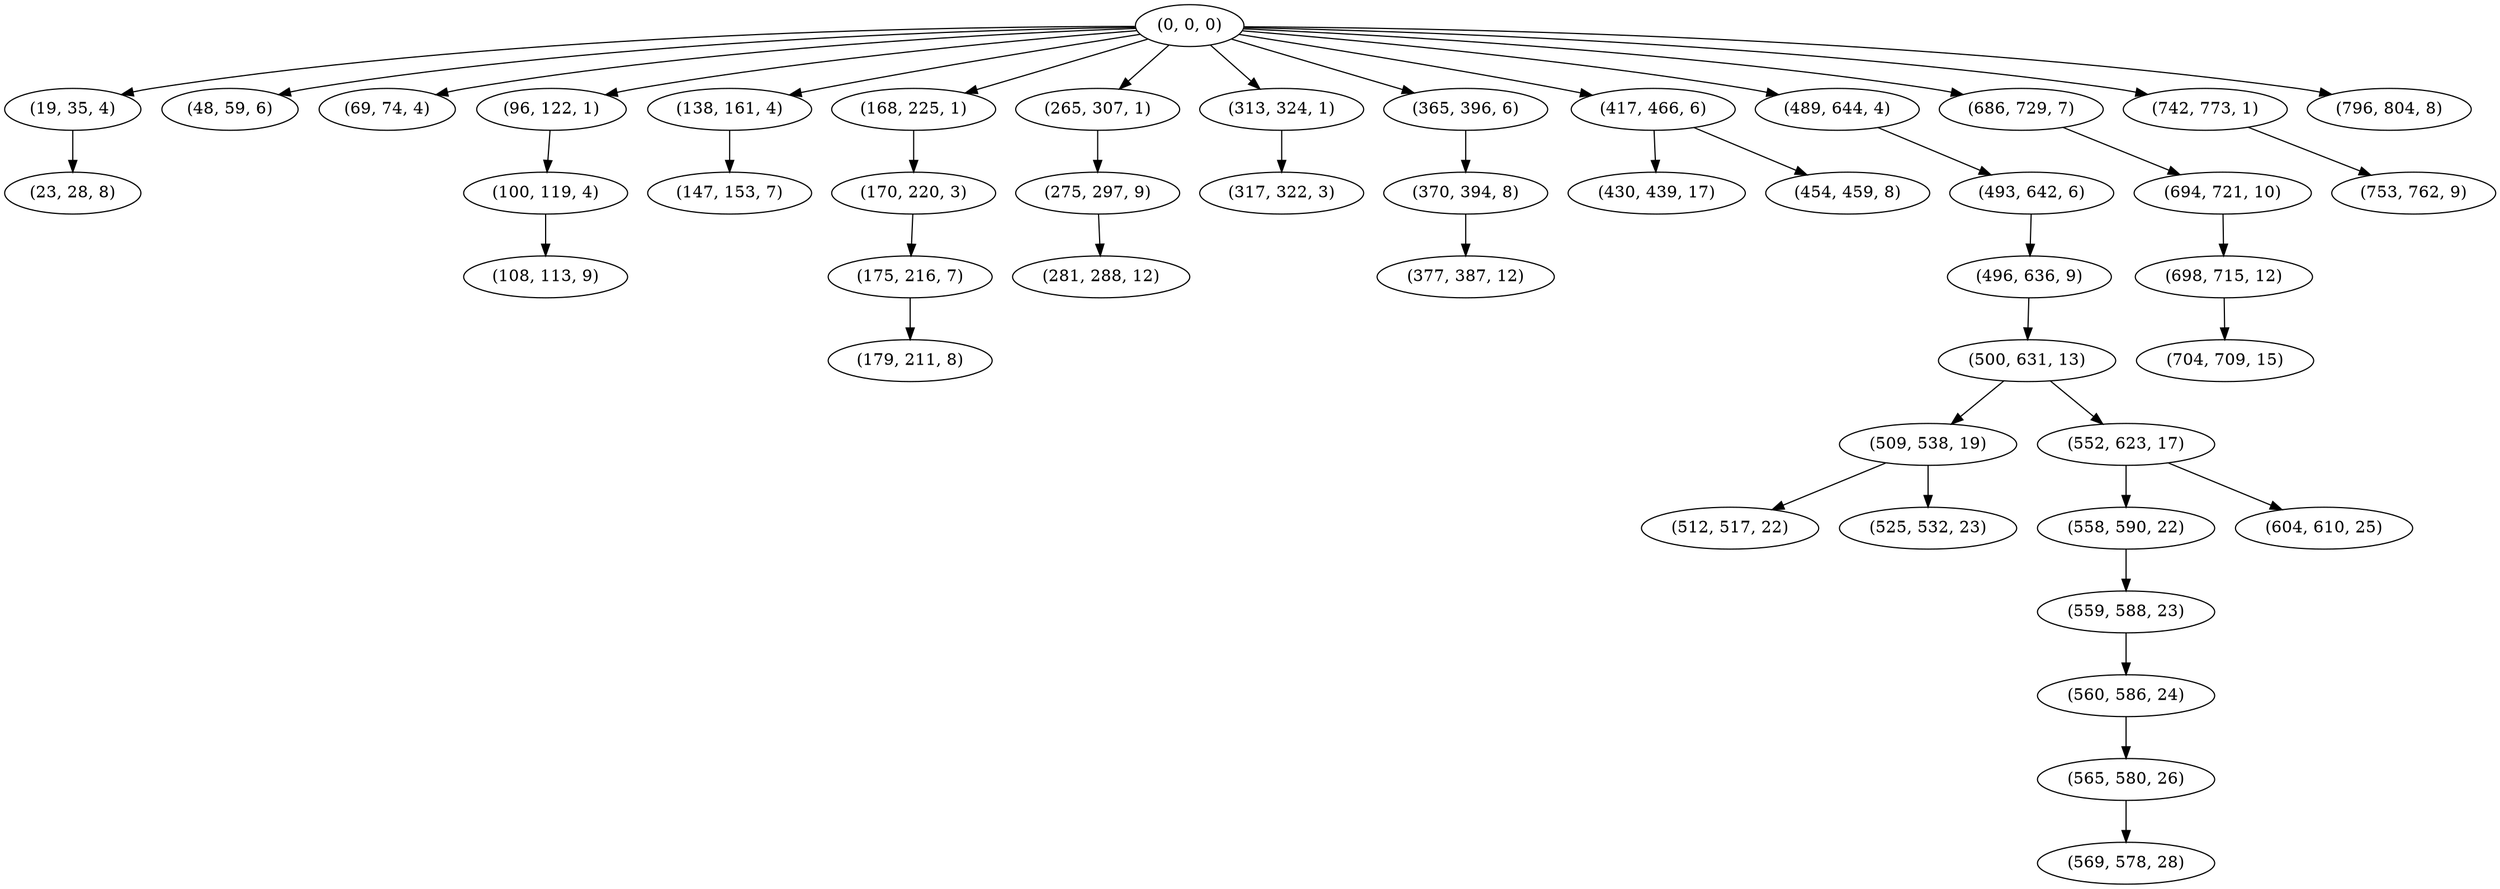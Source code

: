 digraph tree {
    "(0, 0, 0)";
    "(19, 35, 4)";
    "(23, 28, 8)";
    "(48, 59, 6)";
    "(69, 74, 4)";
    "(96, 122, 1)";
    "(100, 119, 4)";
    "(108, 113, 9)";
    "(138, 161, 4)";
    "(147, 153, 7)";
    "(168, 225, 1)";
    "(170, 220, 3)";
    "(175, 216, 7)";
    "(179, 211, 8)";
    "(265, 307, 1)";
    "(275, 297, 9)";
    "(281, 288, 12)";
    "(313, 324, 1)";
    "(317, 322, 3)";
    "(365, 396, 6)";
    "(370, 394, 8)";
    "(377, 387, 12)";
    "(417, 466, 6)";
    "(430, 439, 17)";
    "(454, 459, 8)";
    "(489, 644, 4)";
    "(493, 642, 6)";
    "(496, 636, 9)";
    "(500, 631, 13)";
    "(509, 538, 19)";
    "(512, 517, 22)";
    "(525, 532, 23)";
    "(552, 623, 17)";
    "(558, 590, 22)";
    "(559, 588, 23)";
    "(560, 586, 24)";
    "(565, 580, 26)";
    "(569, 578, 28)";
    "(604, 610, 25)";
    "(686, 729, 7)";
    "(694, 721, 10)";
    "(698, 715, 12)";
    "(704, 709, 15)";
    "(742, 773, 1)";
    "(753, 762, 9)";
    "(796, 804, 8)";
    "(0, 0, 0)" -> "(19, 35, 4)";
    "(0, 0, 0)" -> "(48, 59, 6)";
    "(0, 0, 0)" -> "(69, 74, 4)";
    "(0, 0, 0)" -> "(96, 122, 1)";
    "(0, 0, 0)" -> "(138, 161, 4)";
    "(0, 0, 0)" -> "(168, 225, 1)";
    "(0, 0, 0)" -> "(265, 307, 1)";
    "(0, 0, 0)" -> "(313, 324, 1)";
    "(0, 0, 0)" -> "(365, 396, 6)";
    "(0, 0, 0)" -> "(417, 466, 6)";
    "(0, 0, 0)" -> "(489, 644, 4)";
    "(0, 0, 0)" -> "(686, 729, 7)";
    "(0, 0, 0)" -> "(742, 773, 1)";
    "(0, 0, 0)" -> "(796, 804, 8)";
    "(19, 35, 4)" -> "(23, 28, 8)";
    "(96, 122, 1)" -> "(100, 119, 4)";
    "(100, 119, 4)" -> "(108, 113, 9)";
    "(138, 161, 4)" -> "(147, 153, 7)";
    "(168, 225, 1)" -> "(170, 220, 3)";
    "(170, 220, 3)" -> "(175, 216, 7)";
    "(175, 216, 7)" -> "(179, 211, 8)";
    "(265, 307, 1)" -> "(275, 297, 9)";
    "(275, 297, 9)" -> "(281, 288, 12)";
    "(313, 324, 1)" -> "(317, 322, 3)";
    "(365, 396, 6)" -> "(370, 394, 8)";
    "(370, 394, 8)" -> "(377, 387, 12)";
    "(417, 466, 6)" -> "(430, 439, 17)";
    "(417, 466, 6)" -> "(454, 459, 8)";
    "(489, 644, 4)" -> "(493, 642, 6)";
    "(493, 642, 6)" -> "(496, 636, 9)";
    "(496, 636, 9)" -> "(500, 631, 13)";
    "(500, 631, 13)" -> "(509, 538, 19)";
    "(500, 631, 13)" -> "(552, 623, 17)";
    "(509, 538, 19)" -> "(512, 517, 22)";
    "(509, 538, 19)" -> "(525, 532, 23)";
    "(552, 623, 17)" -> "(558, 590, 22)";
    "(552, 623, 17)" -> "(604, 610, 25)";
    "(558, 590, 22)" -> "(559, 588, 23)";
    "(559, 588, 23)" -> "(560, 586, 24)";
    "(560, 586, 24)" -> "(565, 580, 26)";
    "(565, 580, 26)" -> "(569, 578, 28)";
    "(686, 729, 7)" -> "(694, 721, 10)";
    "(694, 721, 10)" -> "(698, 715, 12)";
    "(698, 715, 12)" -> "(704, 709, 15)";
    "(742, 773, 1)" -> "(753, 762, 9)";
}
